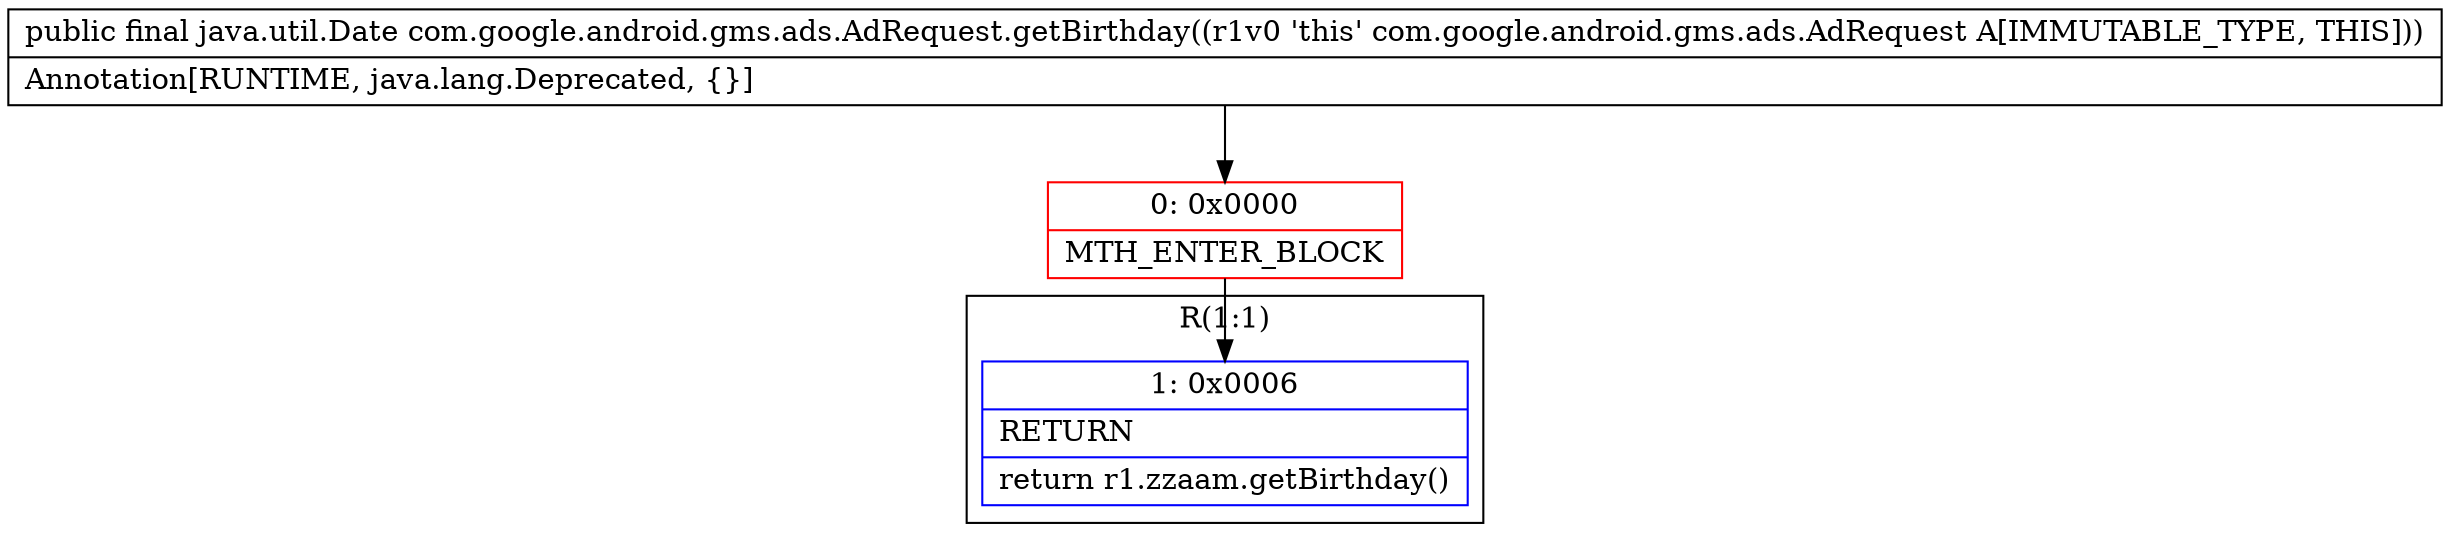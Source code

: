 digraph "CFG forcom.google.android.gms.ads.AdRequest.getBirthday()Ljava\/util\/Date;" {
subgraph cluster_Region_1408343388 {
label = "R(1:1)";
node [shape=record,color=blue];
Node_1 [shape=record,label="{1\:\ 0x0006|RETURN\l|return r1.zzaam.getBirthday()\l}"];
}
Node_0 [shape=record,color=red,label="{0\:\ 0x0000|MTH_ENTER_BLOCK\l}"];
MethodNode[shape=record,label="{public final java.util.Date com.google.android.gms.ads.AdRequest.getBirthday((r1v0 'this' com.google.android.gms.ads.AdRequest A[IMMUTABLE_TYPE, THIS]))  | Annotation[RUNTIME, java.lang.Deprecated, \{\}]\l}"];
MethodNode -> Node_0;
Node_0 -> Node_1;
}

